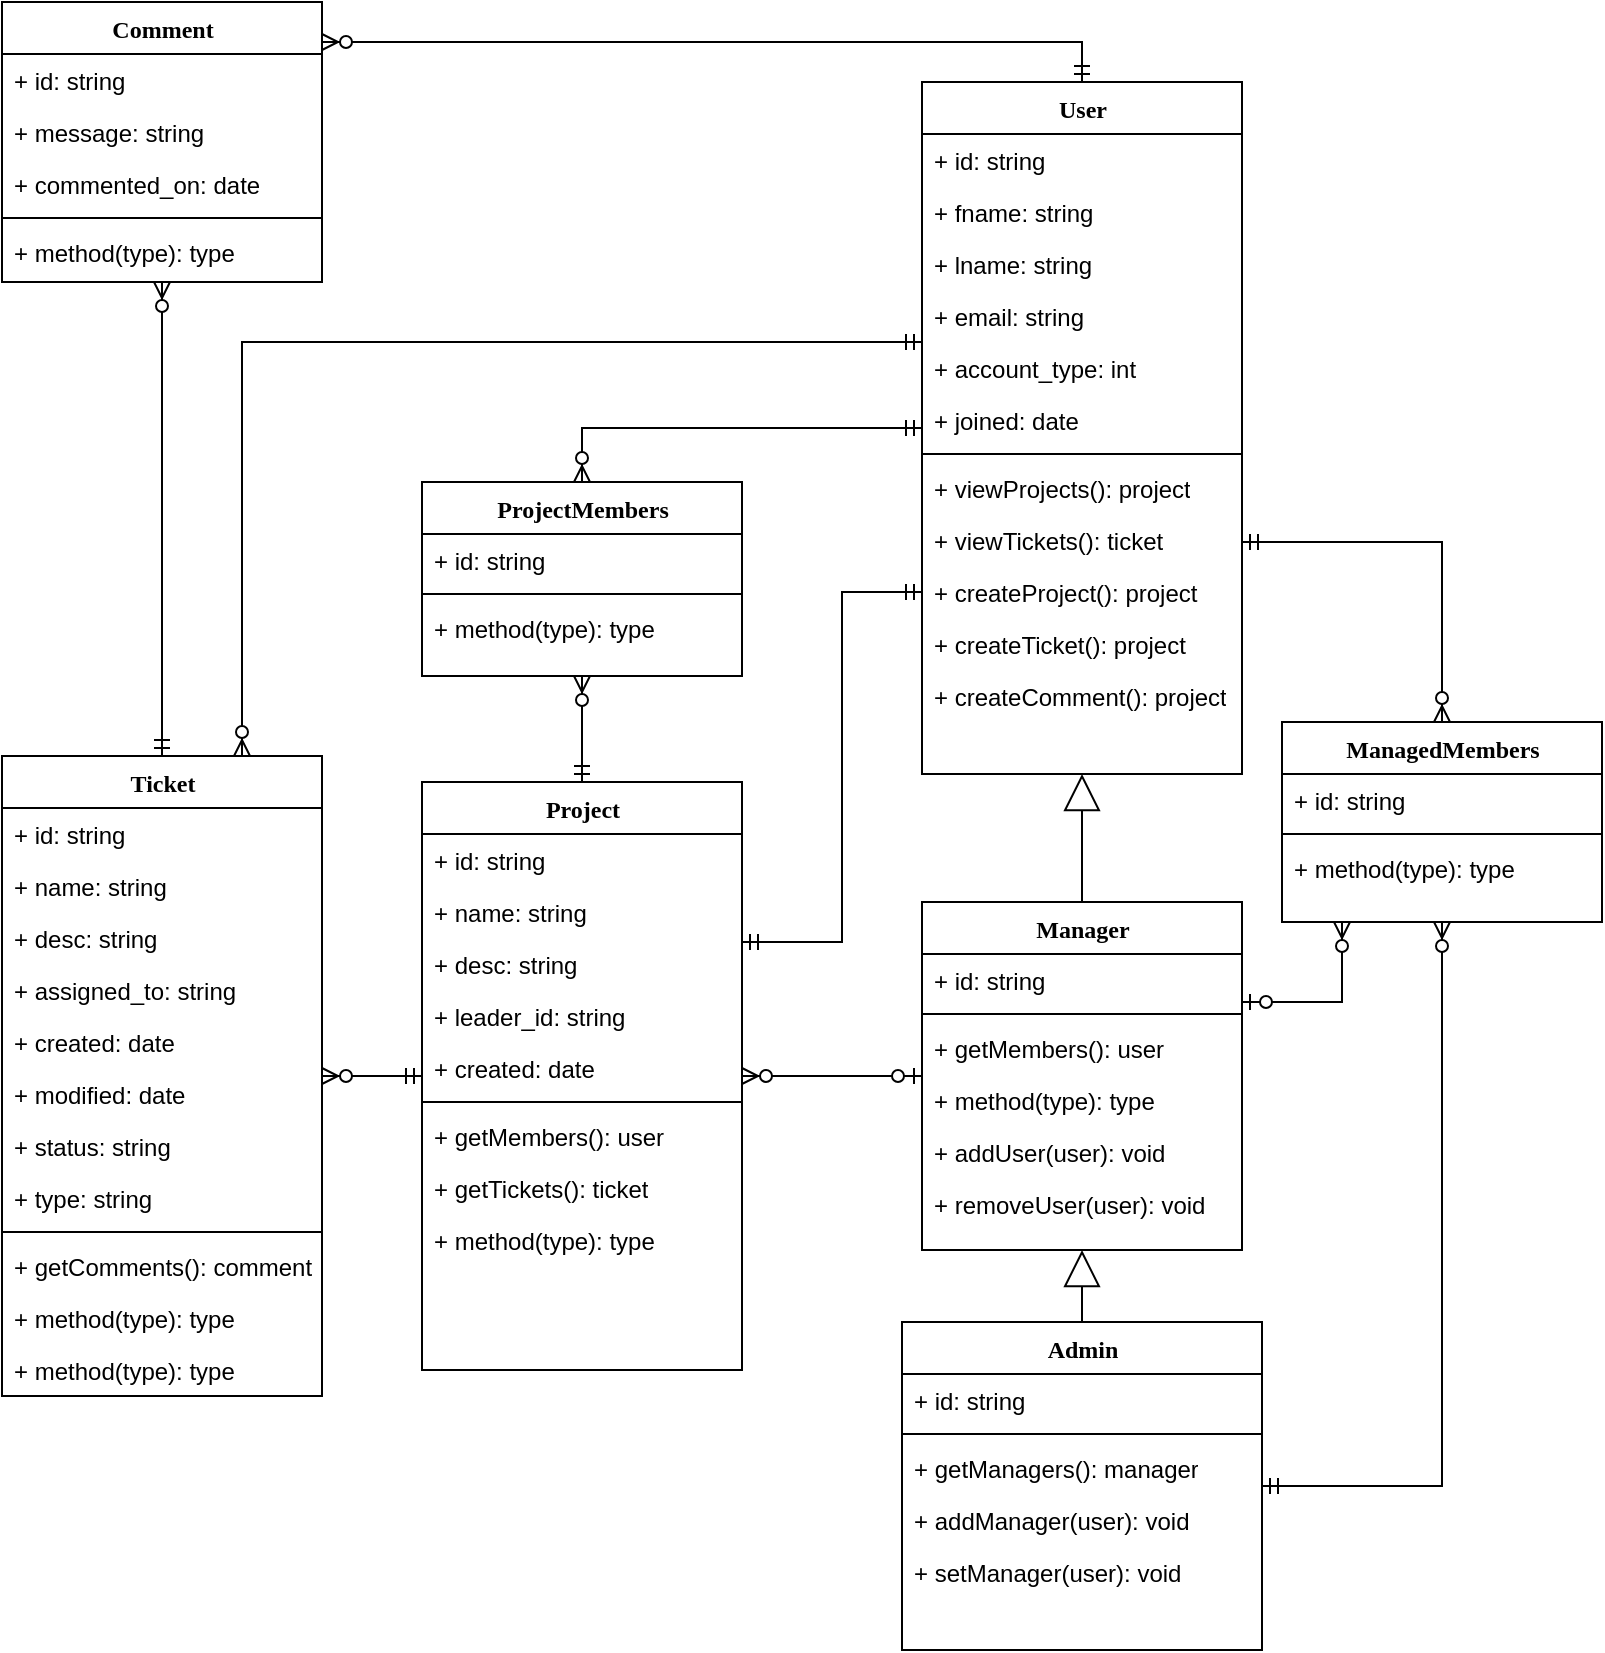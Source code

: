 <mxfile version="13.2.4" type="device"><diagram name="Page-1" id="9f46799a-70d6-7492-0946-bef42562c5a5"><mxGraphModel dx="1038" dy="607" grid="1" gridSize="10" guides="1" tooltips="1" connect="1" arrows="1" fold="1" page="1" pageScale="1" pageWidth="1100" pageHeight="850" background="#ffffff" math="0" shadow="0"><root><mxCell id="0"/><mxCell id="1" parent="0"/><mxCell id="mtLnhaWmC1mbXAbmF6wp-49" style="edgeStyle=orthogonalEdgeStyle;rounded=0;orthogonalLoop=1;jettySize=auto;html=1;startArrow=ERmandOne;startFill=0;endArrow=ERzeroToMany;endFill=1;entryX=0.5;entryY=0;entryDx=0;entryDy=0;" edge="1" parent="1" source="78961159f06e98e8-43" target="mtLnhaWmC1mbXAbmF6wp-14"><mxGeometry relative="1" as="geometry"/></mxCell><mxCell id="mtLnhaWmC1mbXAbmF6wp-52" style="edgeStyle=orthogonalEdgeStyle;rounded=0;orthogonalLoop=1;jettySize=auto;html=1;entryX=0.75;entryY=0;entryDx=0;entryDy=0;endArrow=ERzeroToMany;endFill=1;startArrow=ERmandOne;startFill=0;" edge="1" parent="1" source="78961159f06e98e8-43" target="78961159f06e98e8-30"><mxGeometry relative="1" as="geometry"><Array as="points"><mxPoint x="410" y="180"/></Array></mxGeometry></mxCell><mxCell id="mtLnhaWmC1mbXAbmF6wp-53" style="edgeStyle=orthogonalEdgeStyle;rounded=0;orthogonalLoop=1;jettySize=auto;html=1;entryX=0.5;entryY=0;entryDx=0;entryDy=0;endArrow=ERmandOne;endFill=0;startArrow=ERzeroToMany;startFill=1;exitX=0.5;exitY=1;exitDx=0;exitDy=0;" edge="1" parent="1" source="mtLnhaWmC1mbXAbmF6wp-37" target="78961159f06e98e8-30"><mxGeometry relative="1" as="geometry"><Array as="points"><mxPoint x="370" y="180"/><mxPoint x="370" y="180"/></Array></mxGeometry></mxCell><mxCell id="78961159f06e98e8-128" style="edgeStyle=orthogonalEdgeStyle;html=1;labelBackgroundColor=none;startFill=0;startSize=8;endArrow=block;endFill=0;endSize=16;fontFamily=Verdana;fontSize=12;exitX=0.5;exitY=0;exitDx=0;exitDy=0;entryX=0.5;entryY=1;entryDx=0;entryDy=0;" parent="1" source="78961159f06e98e8-82" target="mtLnhaWmC1mbXAbmF6wp-4" edge="1"><mxGeometry relative="1" as="geometry"><Array as="points"><mxPoint x="830" y="670"/></Array></mxGeometry></mxCell><mxCell id="mtLnhaWmC1mbXAbmF6wp-11" style="edgeStyle=orthogonalEdgeStyle;html=1;labelBackgroundColor=none;startFill=0;startSize=8;endArrow=block;endFill=0;endSize=16;fontFamily=Verdana;fontSize=12;exitX=0.5;exitY=0;exitDx=0;exitDy=0;entryX=0.5;entryY=1;entryDx=0;entryDy=0;" edge="1" parent="1" source="mtLnhaWmC1mbXAbmF6wp-4" target="78961159f06e98e8-43"><mxGeometry relative="1" as="geometry"><Array as="points"><mxPoint x="830" y="450"/><mxPoint x="830" y="450"/></Array><mxPoint x="830" y="482" as="sourcePoint"/><mxPoint x="830" y="360" as="targetPoint"/></mxGeometry></mxCell><mxCell id="mtLnhaWmC1mbXAbmF6wp-50" style="edgeStyle=orthogonalEdgeStyle;rounded=0;orthogonalLoop=1;jettySize=auto;html=1;endArrow=ERmandOne;endFill=0;startArrow=ERzeroToMany;startFill=1;" edge="1" parent="1" source="mtLnhaWmC1mbXAbmF6wp-14" target="mtLnhaWmC1mbXAbmF6wp-26"><mxGeometry relative="1" as="geometry"/></mxCell><mxCell id="mtLnhaWmC1mbXAbmF6wp-51" style="edgeStyle=orthogonalEdgeStyle;rounded=0;orthogonalLoop=1;jettySize=auto;html=1;startArrow=ERmandOne;startFill=0;endArrow=ERzeroToMany;endFill=1;" edge="1" parent="1" source="mtLnhaWmC1mbXAbmF6wp-26" target="78961159f06e98e8-30"><mxGeometry relative="1" as="geometry"/></mxCell><mxCell id="mtLnhaWmC1mbXAbmF6wp-54" style="edgeStyle=orthogonalEdgeStyle;rounded=0;orthogonalLoop=1;jettySize=auto;html=1;startArrow=ERzeroToOne;startFill=1;endArrow=ERzeroToMany;endFill=1;" edge="1" parent="1" source="mtLnhaWmC1mbXAbmF6wp-4" target="mtLnhaWmC1mbXAbmF6wp-26"><mxGeometry relative="1" as="geometry"/></mxCell><mxCell id="mtLnhaWmC1mbXAbmF6wp-48" style="edgeStyle=orthogonalEdgeStyle;rounded=0;orthogonalLoop=1;jettySize=auto;html=1;entryX=0.5;entryY=0;entryDx=0;entryDy=0;endArrow=ERmandOne;endFill=0;startArrow=ERzeroToMany;startFill=1;" edge="1" parent="1" source="mtLnhaWmC1mbXAbmF6wp-37" target="78961159f06e98e8-43"><mxGeometry relative="1" as="geometry"><mxPoint x="570" y="-110" as="sourcePoint"/><Array as="points"><mxPoint x="830" y="30"/></Array></mxGeometry></mxCell><mxCell id="mtLnhaWmC1mbXAbmF6wp-109" style="edgeStyle=orthogonalEdgeStyle;rounded=0;orthogonalLoop=1;jettySize=auto;html=1;startArrow=ERmandOne;startFill=0;endArrow=ERmandOne;endFill=0;" edge="1" parent="1" source="78961159f06e98e8-43" target="mtLnhaWmC1mbXAbmF6wp-26"><mxGeometry relative="1" as="geometry"><Array as="points"><mxPoint x="710" y="305"/><mxPoint x="710" y="480"/></Array></mxGeometry></mxCell><mxCell id="78961159f06e98e8-43" value="User" style="swimlane;html=1;fontStyle=1;align=center;verticalAlign=top;childLayout=stackLayout;horizontal=1;startSize=26;horizontalStack=0;resizeParent=1;resizeLast=0;collapsible=1;marginBottom=0;swimlaneFillColor=#ffffff;rounded=0;shadow=0;comic=0;labelBackgroundColor=none;strokeWidth=1;fillColor=none;fontFamily=Verdana;fontSize=12" parent="1" vertex="1"><mxGeometry x="750" y="50" width="160" height="346" as="geometry"/></mxCell><mxCell id="78961159f06e98e8-44" value="+ id: string" style="text;html=1;strokeColor=none;fillColor=none;align=left;verticalAlign=top;spacingLeft=4;spacingRight=4;whiteSpace=wrap;overflow=hidden;rotatable=0;points=[[0,0.5],[1,0.5]];portConstraint=eastwest;" parent="78961159f06e98e8-43" vertex="1"><mxGeometry y="26" width="160" height="26" as="geometry"/></mxCell><mxCell id="78961159f06e98e8-45" value="+ fname: string" style="text;html=1;strokeColor=none;fillColor=none;align=left;verticalAlign=top;spacingLeft=4;spacingRight=4;whiteSpace=wrap;overflow=hidden;rotatable=0;points=[[0,0.5],[1,0.5]];portConstraint=eastwest;" parent="78961159f06e98e8-43" vertex="1"><mxGeometry y="52" width="160" height="26" as="geometry"/></mxCell><mxCell id="78961159f06e98e8-49" value="+ lname: string" style="text;html=1;strokeColor=none;fillColor=none;align=left;verticalAlign=top;spacingLeft=4;spacingRight=4;whiteSpace=wrap;overflow=hidden;rotatable=0;points=[[0,0.5],[1,0.5]];portConstraint=eastwest;" parent="78961159f06e98e8-43" vertex="1"><mxGeometry y="78" width="160" height="26" as="geometry"/></mxCell><mxCell id="mtLnhaWmC1mbXAbmF6wp-2" value="+ email: string" style="text;html=1;strokeColor=none;fillColor=none;align=left;verticalAlign=top;spacingLeft=4;spacingRight=4;whiteSpace=wrap;overflow=hidden;rotatable=0;points=[[0,0.5],[1,0.5]];portConstraint=eastwest;" vertex="1" parent="78961159f06e98e8-43"><mxGeometry y="104" width="160" height="26" as="geometry"/></mxCell><mxCell id="78961159f06e98e8-50" value="+ account_type: int" style="text;html=1;strokeColor=none;fillColor=none;align=left;verticalAlign=top;spacingLeft=4;spacingRight=4;whiteSpace=wrap;overflow=hidden;rotatable=0;points=[[0,0.5],[1,0.5]];portConstraint=eastwest;" parent="78961159f06e98e8-43" vertex="1"><mxGeometry y="130" width="160" height="26" as="geometry"/></mxCell><mxCell id="mtLnhaWmC1mbXAbmF6wp-3" value="+ joined: date" style="text;html=1;strokeColor=none;fillColor=none;align=left;verticalAlign=top;spacingLeft=4;spacingRight=4;whiteSpace=wrap;overflow=hidden;rotatable=0;points=[[0,0.5],[1,0.5]];portConstraint=eastwest;" vertex="1" parent="78961159f06e98e8-43"><mxGeometry y="156" width="160" height="26" as="geometry"/></mxCell><mxCell id="78961159f06e98e8-51" value="" style="line;html=1;strokeWidth=1;fillColor=none;align=left;verticalAlign=middle;spacingTop=-1;spacingLeft=3;spacingRight=3;rotatable=0;labelPosition=right;points=[];portConstraint=eastwest;" parent="78961159f06e98e8-43" vertex="1"><mxGeometry y="182" width="160" height="8" as="geometry"/></mxCell><mxCell id="78961159f06e98e8-52" value="+ viewProjects(): project" style="text;html=1;strokeColor=none;fillColor=none;align=left;verticalAlign=top;spacingLeft=4;spacingRight=4;whiteSpace=wrap;overflow=hidden;rotatable=0;points=[[0,0.5],[1,0.5]];portConstraint=eastwest;" parent="78961159f06e98e8-43" vertex="1"><mxGeometry y="190" width="160" height="26" as="geometry"/></mxCell><mxCell id="78961159f06e98e8-53" value="+ viewTickets(): ticket" style="text;html=1;strokeColor=none;fillColor=none;align=left;verticalAlign=top;spacingLeft=4;spacingRight=4;whiteSpace=wrap;overflow=hidden;rotatable=0;points=[[0,0.5],[1,0.5]];portConstraint=eastwest;" parent="78961159f06e98e8-43" vertex="1"><mxGeometry y="216" width="160" height="26" as="geometry"/></mxCell><mxCell id="mtLnhaWmC1mbXAbmF6wp-69" value="+ createProject(): project" style="text;html=1;strokeColor=none;fillColor=none;align=left;verticalAlign=top;spacingLeft=4;spacingRight=4;whiteSpace=wrap;overflow=hidden;rotatable=0;points=[[0,0.5],[1,0.5]];portConstraint=eastwest;" vertex="1" parent="78961159f06e98e8-43"><mxGeometry y="242" width="160" height="26" as="geometry"/></mxCell><mxCell id="mtLnhaWmC1mbXAbmF6wp-70" value="+ createTicket(): project" style="text;html=1;strokeColor=none;fillColor=none;align=left;verticalAlign=top;spacingLeft=4;spacingRight=4;whiteSpace=wrap;overflow=hidden;rotatable=0;points=[[0,0.5],[1,0.5]];portConstraint=eastwest;" vertex="1" parent="78961159f06e98e8-43"><mxGeometry y="268" width="160" height="26" as="geometry"/></mxCell><mxCell id="mtLnhaWmC1mbXAbmF6wp-71" value="+ createComment(): project" style="text;html=1;strokeColor=none;fillColor=none;align=left;verticalAlign=top;spacingLeft=4;spacingRight=4;whiteSpace=wrap;overflow=hidden;rotatable=0;points=[[0,0.5],[1,0.5]];portConstraint=eastwest;" vertex="1" parent="78961159f06e98e8-43"><mxGeometry y="294" width="160" height="26" as="geometry"/></mxCell><mxCell id="mtLnhaWmC1mbXAbmF6wp-106" style="edgeStyle=orthogonalEdgeStyle;rounded=0;orthogonalLoop=1;jettySize=auto;html=1;startArrow=ERzeroToOne;startFill=1;endArrow=ERzeroToMany;endFill=1;" edge="1" parent="1" source="mtLnhaWmC1mbXAbmF6wp-4" target="mtLnhaWmC1mbXAbmF6wp-100"><mxGeometry relative="1" as="geometry"><Array as="points"><mxPoint x="960" y="510"/></Array></mxGeometry></mxCell><mxCell id="mtLnhaWmC1mbXAbmF6wp-107" style="edgeStyle=orthogonalEdgeStyle;rounded=0;orthogonalLoop=1;jettySize=auto;html=1;exitX=0.5;exitY=0;exitDx=0;exitDy=0;startArrow=ERzeroToMany;startFill=1;endArrow=ERmandOne;endFill=0;" edge="1" parent="1" source="mtLnhaWmC1mbXAbmF6wp-100" target="78961159f06e98e8-43"><mxGeometry relative="1" as="geometry"><Array as="points"><mxPoint x="1010" y="280"/></Array></mxGeometry></mxCell><mxCell id="mtLnhaWmC1mbXAbmF6wp-4" value="Manager" style="swimlane;html=1;fontStyle=1;align=center;verticalAlign=top;childLayout=stackLayout;horizontal=1;startSize=26;horizontalStack=0;resizeParent=1;resizeLast=0;collapsible=1;marginBottom=0;swimlaneFillColor=#ffffff;rounded=0;shadow=0;comic=0;labelBackgroundColor=none;strokeWidth=1;fillColor=none;fontFamily=Verdana;fontSize=12" vertex="1" parent="1"><mxGeometry x="750" y="460" width="160" height="174" as="geometry"/></mxCell><mxCell id="mtLnhaWmC1mbXAbmF6wp-5" value="+ id: string" style="text;html=1;strokeColor=none;fillColor=none;align=left;verticalAlign=top;spacingLeft=4;spacingRight=4;whiteSpace=wrap;overflow=hidden;rotatable=0;points=[[0,0.5],[1,0.5]];portConstraint=eastwest;" vertex="1" parent="mtLnhaWmC1mbXAbmF6wp-4"><mxGeometry y="26" width="160" height="26" as="geometry"/></mxCell><mxCell id="mtLnhaWmC1mbXAbmF6wp-8" value="" style="line;html=1;strokeWidth=1;fillColor=none;align=left;verticalAlign=middle;spacingTop=-1;spacingLeft=3;spacingRight=3;rotatable=0;labelPosition=right;points=[];portConstraint=eastwest;" vertex="1" parent="mtLnhaWmC1mbXAbmF6wp-4"><mxGeometry y="52" width="160" height="8" as="geometry"/></mxCell><mxCell id="mtLnhaWmC1mbXAbmF6wp-9" value="+ getMembers(): user" style="text;html=1;strokeColor=none;fillColor=none;align=left;verticalAlign=top;spacingLeft=4;spacingRight=4;whiteSpace=wrap;overflow=hidden;rotatable=0;points=[[0,0.5],[1,0.5]];portConstraint=eastwest;" vertex="1" parent="mtLnhaWmC1mbXAbmF6wp-4"><mxGeometry y="60" width="160" height="26" as="geometry"/></mxCell><mxCell id="mtLnhaWmC1mbXAbmF6wp-10" value="+ method(type): type" style="text;html=1;strokeColor=none;fillColor=none;align=left;verticalAlign=top;spacingLeft=4;spacingRight=4;whiteSpace=wrap;overflow=hidden;rotatable=0;points=[[0,0.5],[1,0.5]];portConstraint=eastwest;" vertex="1" parent="mtLnhaWmC1mbXAbmF6wp-4"><mxGeometry y="86" width="160" height="26" as="geometry"/></mxCell><mxCell id="mtLnhaWmC1mbXAbmF6wp-67" value="+ addUser(user): void" style="text;html=1;strokeColor=none;fillColor=none;align=left;verticalAlign=top;spacingLeft=4;spacingRight=4;whiteSpace=wrap;overflow=hidden;rotatable=0;points=[[0,0.5],[1,0.5]];portConstraint=eastwest;" vertex="1" parent="mtLnhaWmC1mbXAbmF6wp-4"><mxGeometry y="112" width="160" height="26" as="geometry"/></mxCell><mxCell id="mtLnhaWmC1mbXAbmF6wp-68" value="+ removeUser(user): void" style="text;html=1;strokeColor=none;fillColor=none;align=left;verticalAlign=top;spacingLeft=4;spacingRight=4;whiteSpace=wrap;overflow=hidden;rotatable=0;points=[[0,0.5],[1,0.5]];portConstraint=eastwest;" vertex="1" parent="mtLnhaWmC1mbXAbmF6wp-4"><mxGeometry y="138" width="160" height="26" as="geometry"/></mxCell><mxCell id="mtLnhaWmC1mbXAbmF6wp-108" style="edgeStyle=orthogonalEdgeStyle;rounded=0;orthogonalLoop=1;jettySize=auto;html=1;endArrow=ERzeroToMany;endFill=1;startArrow=ERmandOne;startFill=0;" edge="1" parent="1" source="78961159f06e98e8-82" target="mtLnhaWmC1mbXAbmF6wp-100"><mxGeometry relative="1" as="geometry"><Array as="points"><mxPoint x="1010" y="752"/></Array></mxGeometry></mxCell><mxCell id="mtLnhaWmC1mbXAbmF6wp-37" value="Comment" style="swimlane;html=1;fontStyle=1;align=center;verticalAlign=top;childLayout=stackLayout;horizontal=1;startSize=26;horizontalStack=0;resizeParent=1;resizeLast=0;collapsible=1;marginBottom=0;swimlaneFillColor=#ffffff;rounded=0;shadow=0;comic=0;labelBackgroundColor=none;strokeWidth=1;fillColor=none;fontFamily=Verdana;fontSize=12" vertex="1" parent="1"><mxGeometry x="290" y="10" width="160" height="140" as="geometry"/></mxCell><mxCell id="mtLnhaWmC1mbXAbmF6wp-38" value="+ id: string" style="text;html=1;strokeColor=none;fillColor=none;align=left;verticalAlign=top;spacingLeft=4;spacingRight=4;whiteSpace=wrap;overflow=hidden;rotatable=0;points=[[0,0.5],[1,0.5]];portConstraint=eastwest;" vertex="1" parent="mtLnhaWmC1mbXAbmF6wp-37"><mxGeometry y="26" width="160" height="26" as="geometry"/></mxCell><mxCell id="mtLnhaWmC1mbXAbmF6wp-39" value="+ message: string" style="text;html=1;strokeColor=none;fillColor=none;align=left;verticalAlign=top;spacingLeft=4;spacingRight=4;whiteSpace=wrap;overflow=hidden;rotatable=0;points=[[0,0.5],[1,0.5]];portConstraint=eastwest;" vertex="1" parent="mtLnhaWmC1mbXAbmF6wp-37"><mxGeometry y="52" width="160" height="26" as="geometry"/></mxCell><mxCell id="mtLnhaWmC1mbXAbmF6wp-40" value="+ commented_on: date" style="text;html=1;strokeColor=none;fillColor=none;align=left;verticalAlign=top;spacingLeft=4;spacingRight=4;whiteSpace=wrap;overflow=hidden;rotatable=0;points=[[0,0.5],[1,0.5]];portConstraint=eastwest;" vertex="1" parent="mtLnhaWmC1mbXAbmF6wp-37"><mxGeometry y="78" width="160" height="26" as="geometry"/></mxCell><mxCell id="mtLnhaWmC1mbXAbmF6wp-44" value="" style="line;html=1;strokeWidth=1;fillColor=none;align=left;verticalAlign=middle;spacingTop=-1;spacingLeft=3;spacingRight=3;rotatable=0;labelPosition=right;points=[];portConstraint=eastwest;" vertex="1" parent="mtLnhaWmC1mbXAbmF6wp-37"><mxGeometry y="104" width="160" height="8" as="geometry"/></mxCell><mxCell id="mtLnhaWmC1mbXAbmF6wp-45" value="+ method(type): type" style="text;html=1;strokeColor=none;fillColor=none;align=left;verticalAlign=top;spacingLeft=4;spacingRight=4;whiteSpace=wrap;overflow=hidden;rotatable=0;points=[[0,0.5],[1,0.5]];portConstraint=eastwest;" vertex="1" parent="mtLnhaWmC1mbXAbmF6wp-37"><mxGeometry y="112" width="160" height="26" as="geometry"/></mxCell><mxCell id="78961159f06e98e8-82" value="Admin" style="swimlane;html=1;fontStyle=1;align=center;verticalAlign=top;childLayout=stackLayout;horizontal=1;startSize=26;horizontalStack=0;resizeParent=1;resizeLast=0;collapsible=1;marginBottom=0;swimlaneFillColor=#ffffff;rounded=0;shadow=0;comic=0;labelBackgroundColor=none;strokeWidth=1;fillColor=none;fontFamily=Verdana;fontSize=12" parent="1" vertex="1"><mxGeometry x="740" y="670" width="180" height="164" as="geometry"/></mxCell><mxCell id="78961159f06e98e8-83" value="+ id: string" style="text;html=1;strokeColor=none;fillColor=none;align=left;verticalAlign=top;spacingLeft=4;spacingRight=4;whiteSpace=wrap;overflow=hidden;rotatable=0;points=[[0,0.5],[1,0.5]];portConstraint=eastwest;" parent="78961159f06e98e8-82" vertex="1"><mxGeometry y="26" width="180" height="26" as="geometry"/></mxCell><mxCell id="78961159f06e98e8-90" value="" style="line;html=1;strokeWidth=1;fillColor=none;align=left;verticalAlign=middle;spacingTop=-1;spacingLeft=3;spacingRight=3;rotatable=0;labelPosition=right;points=[];portConstraint=eastwest;" parent="78961159f06e98e8-82" vertex="1"><mxGeometry y="52" width="180" height="8" as="geometry"/></mxCell><mxCell id="78961159f06e98e8-91" value="+ getManagers(): manager" style="text;html=1;strokeColor=none;fillColor=none;align=left;verticalAlign=top;spacingLeft=4;spacingRight=4;whiteSpace=wrap;overflow=hidden;rotatable=0;points=[[0,0.5],[1,0.5]];portConstraint=eastwest;" parent="78961159f06e98e8-82" vertex="1"><mxGeometry y="60" width="180" height="26" as="geometry"/></mxCell><mxCell id="78961159f06e98e8-94" value="+ addManager(user): void" style="text;html=1;strokeColor=none;fillColor=none;align=left;verticalAlign=top;spacingLeft=4;spacingRight=4;whiteSpace=wrap;overflow=hidden;rotatable=0;points=[[0,0.5],[1,0.5]];portConstraint=eastwest;" parent="78961159f06e98e8-82" vertex="1"><mxGeometry y="86" width="180" height="26" as="geometry"/></mxCell><mxCell id="mtLnhaWmC1mbXAbmF6wp-84" value="+ setManager(user): void" style="text;html=1;strokeColor=none;fillColor=none;align=left;verticalAlign=top;spacingLeft=4;spacingRight=4;whiteSpace=wrap;overflow=hidden;rotatable=0;points=[[0,0.5],[1,0.5]];portConstraint=eastwest;" vertex="1" parent="78961159f06e98e8-82"><mxGeometry y="112" width="180" height="26" as="geometry"/></mxCell><mxCell id="mtLnhaWmC1mbXAbmF6wp-100" value="ManagedMembers" style="swimlane;html=1;fontStyle=1;align=center;verticalAlign=top;childLayout=stackLayout;horizontal=1;startSize=26;horizontalStack=0;resizeParent=1;resizeLast=0;collapsible=1;marginBottom=0;swimlaneFillColor=#ffffff;rounded=0;shadow=0;comic=0;labelBackgroundColor=none;strokeWidth=1;fillColor=none;fontFamily=Verdana;fontSize=12" vertex="1" parent="1"><mxGeometry x="930" y="370" width="160" height="100" as="geometry"/></mxCell><mxCell id="mtLnhaWmC1mbXAbmF6wp-101" value="+ id: string" style="text;html=1;strokeColor=none;fillColor=none;align=left;verticalAlign=top;spacingLeft=4;spacingRight=4;whiteSpace=wrap;overflow=hidden;rotatable=0;points=[[0,0.5],[1,0.5]];portConstraint=eastwest;" vertex="1" parent="mtLnhaWmC1mbXAbmF6wp-100"><mxGeometry y="26" width="160" height="26" as="geometry"/></mxCell><mxCell id="mtLnhaWmC1mbXAbmF6wp-102" value="" style="line;html=1;strokeWidth=1;fillColor=none;align=left;verticalAlign=middle;spacingTop=-1;spacingLeft=3;spacingRight=3;rotatable=0;labelPosition=right;points=[];portConstraint=eastwest;" vertex="1" parent="mtLnhaWmC1mbXAbmF6wp-100"><mxGeometry y="52" width="160" height="8" as="geometry"/></mxCell><mxCell id="mtLnhaWmC1mbXAbmF6wp-103" value="+ method(type): type" style="text;html=1;strokeColor=none;fillColor=none;align=left;verticalAlign=top;spacingLeft=4;spacingRight=4;whiteSpace=wrap;overflow=hidden;rotatable=0;points=[[0,0.5],[1,0.5]];portConstraint=eastwest;" vertex="1" parent="mtLnhaWmC1mbXAbmF6wp-100"><mxGeometry y="60" width="160" height="26" as="geometry"/></mxCell><mxCell id="mtLnhaWmC1mbXAbmF6wp-26" value="Project" style="swimlane;html=1;fontStyle=1;align=center;verticalAlign=top;childLayout=stackLayout;horizontal=1;startSize=26;horizontalStack=0;resizeParent=1;resizeLast=0;collapsible=1;marginBottom=0;swimlaneFillColor=#ffffff;rounded=0;shadow=0;comic=0;labelBackgroundColor=none;strokeWidth=1;fillColor=none;fontFamily=Verdana;fontSize=12" vertex="1" parent="1"><mxGeometry x="500" y="400" width="160" height="294" as="geometry"/></mxCell><mxCell id="mtLnhaWmC1mbXAbmF6wp-27" value="+ id: string" style="text;html=1;strokeColor=none;fillColor=none;align=left;verticalAlign=top;spacingLeft=4;spacingRight=4;whiteSpace=wrap;overflow=hidden;rotatable=0;points=[[0,0.5],[1,0.5]];portConstraint=eastwest;" vertex="1" parent="mtLnhaWmC1mbXAbmF6wp-26"><mxGeometry y="26" width="160" height="26" as="geometry"/></mxCell><mxCell id="mtLnhaWmC1mbXAbmF6wp-28" value="+ name: string" style="text;html=1;strokeColor=none;fillColor=none;align=left;verticalAlign=top;spacingLeft=4;spacingRight=4;whiteSpace=wrap;overflow=hidden;rotatable=0;points=[[0,0.5],[1,0.5]];portConstraint=eastwest;" vertex="1" parent="mtLnhaWmC1mbXAbmF6wp-26"><mxGeometry y="52" width="160" height="26" as="geometry"/></mxCell><mxCell id="mtLnhaWmC1mbXAbmF6wp-29" value="+ desc: string" style="text;html=1;strokeColor=none;fillColor=none;align=left;verticalAlign=top;spacingLeft=4;spacingRight=4;whiteSpace=wrap;overflow=hidden;rotatable=0;points=[[0,0.5],[1,0.5]];portConstraint=eastwest;" vertex="1" parent="mtLnhaWmC1mbXAbmF6wp-26"><mxGeometry y="78" width="160" height="26" as="geometry"/></mxCell><mxCell id="mtLnhaWmC1mbXAbmF6wp-31" value="+ leader_id: string" style="text;html=1;strokeColor=none;fillColor=none;align=left;verticalAlign=top;spacingLeft=4;spacingRight=4;whiteSpace=wrap;overflow=hidden;rotatable=0;points=[[0,0.5],[1,0.5]];portConstraint=eastwest;" vertex="1" parent="mtLnhaWmC1mbXAbmF6wp-26"><mxGeometry y="104" width="160" height="26" as="geometry"/></mxCell><mxCell id="mtLnhaWmC1mbXAbmF6wp-32" value="+ created: date" style="text;html=1;strokeColor=none;fillColor=none;align=left;verticalAlign=top;spacingLeft=4;spacingRight=4;whiteSpace=wrap;overflow=hidden;rotatable=0;points=[[0,0.5],[1,0.5]];portConstraint=eastwest;" vertex="1" parent="mtLnhaWmC1mbXAbmF6wp-26"><mxGeometry y="130" width="160" height="26" as="geometry"/></mxCell><mxCell id="mtLnhaWmC1mbXAbmF6wp-33" value="" style="line;html=1;strokeWidth=1;fillColor=none;align=left;verticalAlign=middle;spacingTop=-1;spacingLeft=3;spacingRight=3;rotatable=0;labelPosition=right;points=[];portConstraint=eastwest;" vertex="1" parent="mtLnhaWmC1mbXAbmF6wp-26"><mxGeometry y="156" width="160" height="8" as="geometry"/></mxCell><mxCell id="mtLnhaWmC1mbXAbmF6wp-34" value="+ getMembers(): user" style="text;html=1;strokeColor=none;fillColor=none;align=left;verticalAlign=top;spacingLeft=4;spacingRight=4;whiteSpace=wrap;overflow=hidden;rotatable=0;points=[[0,0.5],[1,0.5]];portConstraint=eastwest;" vertex="1" parent="mtLnhaWmC1mbXAbmF6wp-26"><mxGeometry y="164" width="160" height="26" as="geometry"/></mxCell><mxCell id="mtLnhaWmC1mbXAbmF6wp-35" value="+ getTickets(): ticket" style="text;html=1;strokeColor=none;fillColor=none;align=left;verticalAlign=top;spacingLeft=4;spacingRight=4;whiteSpace=wrap;overflow=hidden;rotatable=0;points=[[0,0.5],[1,0.5]];portConstraint=eastwest;" vertex="1" parent="mtLnhaWmC1mbXAbmF6wp-26"><mxGeometry y="190" width="160" height="26" as="geometry"/></mxCell><mxCell id="mtLnhaWmC1mbXAbmF6wp-36" value="+ method(type): type" style="text;html=1;strokeColor=none;fillColor=none;align=left;verticalAlign=top;spacingLeft=4;spacingRight=4;whiteSpace=wrap;overflow=hidden;rotatable=0;points=[[0,0.5],[1,0.5]];portConstraint=eastwest;" vertex="1" parent="mtLnhaWmC1mbXAbmF6wp-26"><mxGeometry y="216" width="160" height="26" as="geometry"/></mxCell><mxCell id="78961159f06e98e8-30" value="Ticket" style="swimlane;html=1;fontStyle=1;align=center;verticalAlign=top;childLayout=stackLayout;horizontal=1;startSize=26;horizontalStack=0;resizeParent=1;resizeLast=0;collapsible=1;marginBottom=0;swimlaneFillColor=#ffffff;rounded=0;shadow=0;comic=0;labelBackgroundColor=none;strokeWidth=1;fillColor=none;fontFamily=Verdana;fontSize=12" parent="1" vertex="1"><mxGeometry x="290" y="387" width="160" height="320" as="geometry"/></mxCell><mxCell id="mtLnhaWmC1mbXAbmF6wp-13" value="+ id: string" style="text;html=1;strokeColor=none;fillColor=none;align=left;verticalAlign=top;spacingLeft=4;spacingRight=4;whiteSpace=wrap;overflow=hidden;rotatable=0;points=[[0,0.5],[1,0.5]];portConstraint=eastwest;" vertex="1" parent="78961159f06e98e8-30"><mxGeometry y="26" width="160" height="26" as="geometry"/></mxCell><mxCell id="78961159f06e98e8-31" value="+ name: string" style="text;html=1;strokeColor=none;fillColor=none;align=left;verticalAlign=top;spacingLeft=4;spacingRight=4;whiteSpace=wrap;overflow=hidden;rotatable=0;points=[[0,0.5],[1,0.5]];portConstraint=eastwest;" parent="78961159f06e98e8-30" vertex="1"><mxGeometry y="52" width="160" height="26" as="geometry"/></mxCell><mxCell id="78961159f06e98e8-32" value="+ desc: string" style="text;html=1;strokeColor=none;fillColor=none;align=left;verticalAlign=top;spacingLeft=4;spacingRight=4;whiteSpace=wrap;overflow=hidden;rotatable=0;points=[[0,0.5],[1,0.5]];portConstraint=eastwest;" parent="78961159f06e98e8-30" vertex="1"><mxGeometry y="78" width="160" height="26" as="geometry"/></mxCell><mxCell id="mtLnhaWmC1mbXAbmF6wp-75" value="+ assigned_to: string" style="text;html=1;strokeColor=none;fillColor=none;align=left;verticalAlign=top;spacingLeft=4;spacingRight=4;whiteSpace=wrap;overflow=hidden;rotatable=0;points=[[0,0.5],[1,0.5]];portConstraint=eastwest;" vertex="1" parent="78961159f06e98e8-30"><mxGeometry y="104" width="160" height="26" as="geometry"/></mxCell><mxCell id="78961159f06e98e8-36" value="+ created: date" style="text;html=1;strokeColor=none;fillColor=none;align=left;verticalAlign=top;spacingLeft=4;spacingRight=4;whiteSpace=wrap;overflow=hidden;rotatable=0;points=[[0,0.5],[1,0.5]];portConstraint=eastwest;" parent="78961159f06e98e8-30" vertex="1"><mxGeometry y="130" width="160" height="26" as="geometry"/></mxCell><mxCell id="78961159f06e98e8-34" value="+ modified: date" style="text;html=1;strokeColor=none;fillColor=none;align=left;verticalAlign=top;spacingLeft=4;spacingRight=4;whiteSpace=wrap;overflow=hidden;rotatable=0;points=[[0,0.5],[1,0.5]];portConstraint=eastwest;" parent="78961159f06e98e8-30" vertex="1"><mxGeometry y="156" width="160" height="26" as="geometry"/></mxCell><mxCell id="mtLnhaWmC1mbXAbmF6wp-74" value="+ status: string" style="text;html=1;strokeColor=none;fillColor=none;align=left;verticalAlign=top;spacingLeft=4;spacingRight=4;whiteSpace=wrap;overflow=hidden;rotatable=0;points=[[0,0.5],[1,0.5]];portConstraint=eastwest;" vertex="1" parent="78961159f06e98e8-30"><mxGeometry y="182" width="160" height="26" as="geometry"/></mxCell><mxCell id="mtLnhaWmC1mbXAbmF6wp-76" value="+ type: string" style="text;html=1;strokeColor=none;fillColor=none;align=left;verticalAlign=top;spacingLeft=4;spacingRight=4;whiteSpace=wrap;overflow=hidden;rotatable=0;points=[[0,0.5],[1,0.5]];portConstraint=eastwest;" vertex="1" parent="78961159f06e98e8-30"><mxGeometry y="208" width="160" height="26" as="geometry"/></mxCell><mxCell id="78961159f06e98e8-38" value="" style="line;html=1;strokeWidth=1;fillColor=none;align=left;verticalAlign=middle;spacingTop=-1;spacingLeft=3;spacingRight=3;rotatable=0;labelPosition=right;points=[];portConstraint=eastwest;" parent="78961159f06e98e8-30" vertex="1"><mxGeometry y="234" width="160" height="8" as="geometry"/></mxCell><mxCell id="78961159f06e98e8-39" value="+ getComments(): comment" style="text;html=1;strokeColor=none;fillColor=none;align=left;verticalAlign=top;spacingLeft=4;spacingRight=4;whiteSpace=wrap;overflow=hidden;rotatable=0;points=[[0,0.5],[1,0.5]];portConstraint=eastwest;" parent="78961159f06e98e8-30" vertex="1"><mxGeometry y="242" width="160" height="26" as="geometry"/></mxCell><mxCell id="78961159f06e98e8-40" value="+ method(type): type" style="text;html=1;strokeColor=none;fillColor=none;align=left;verticalAlign=top;spacingLeft=4;spacingRight=4;whiteSpace=wrap;overflow=hidden;rotatable=0;points=[[0,0.5],[1,0.5]];portConstraint=eastwest;" parent="78961159f06e98e8-30" vertex="1"><mxGeometry y="268" width="160" height="26" as="geometry"/></mxCell><mxCell id="78961159f06e98e8-42" value="+ method(type): type" style="text;html=1;strokeColor=none;fillColor=none;align=left;verticalAlign=top;spacingLeft=4;spacingRight=4;whiteSpace=wrap;overflow=hidden;rotatable=0;points=[[0,0.5],[1,0.5]];portConstraint=eastwest;" parent="78961159f06e98e8-30" vertex="1"><mxGeometry y="294" width="160" height="26" as="geometry"/></mxCell><mxCell id="mtLnhaWmC1mbXAbmF6wp-14" value="ProjectMembers" style="swimlane;html=1;fontStyle=1;align=center;verticalAlign=top;childLayout=stackLayout;horizontal=1;startSize=26;horizontalStack=0;resizeParent=1;resizeLast=0;collapsible=1;marginBottom=0;swimlaneFillColor=#ffffff;rounded=0;shadow=0;comic=0;labelBackgroundColor=none;strokeWidth=1;fillColor=none;fontFamily=Verdana;fontSize=12" vertex="1" parent="1"><mxGeometry x="500" y="250" width="160" height="97" as="geometry"/></mxCell><mxCell id="mtLnhaWmC1mbXAbmF6wp-15" value="+ id: string" style="text;html=1;strokeColor=none;fillColor=none;align=left;verticalAlign=top;spacingLeft=4;spacingRight=4;whiteSpace=wrap;overflow=hidden;rotatable=0;points=[[0,0.5],[1,0.5]];portConstraint=eastwest;" vertex="1" parent="mtLnhaWmC1mbXAbmF6wp-14"><mxGeometry y="26" width="160" height="26" as="geometry"/></mxCell><mxCell id="mtLnhaWmC1mbXAbmF6wp-21" value="" style="line;html=1;strokeWidth=1;fillColor=none;align=left;verticalAlign=middle;spacingTop=-1;spacingLeft=3;spacingRight=3;rotatable=0;labelPosition=right;points=[];portConstraint=eastwest;" vertex="1" parent="mtLnhaWmC1mbXAbmF6wp-14"><mxGeometry y="52" width="160" height="8" as="geometry"/></mxCell><mxCell id="mtLnhaWmC1mbXAbmF6wp-22" value="+ method(type): type" style="text;html=1;strokeColor=none;fillColor=none;align=left;verticalAlign=top;spacingLeft=4;spacingRight=4;whiteSpace=wrap;overflow=hidden;rotatable=0;points=[[0,0.5],[1,0.5]];portConstraint=eastwest;" vertex="1" parent="mtLnhaWmC1mbXAbmF6wp-14"><mxGeometry y="60" width="160" height="26" as="geometry"/></mxCell></root></mxGraphModel></diagram></mxfile>